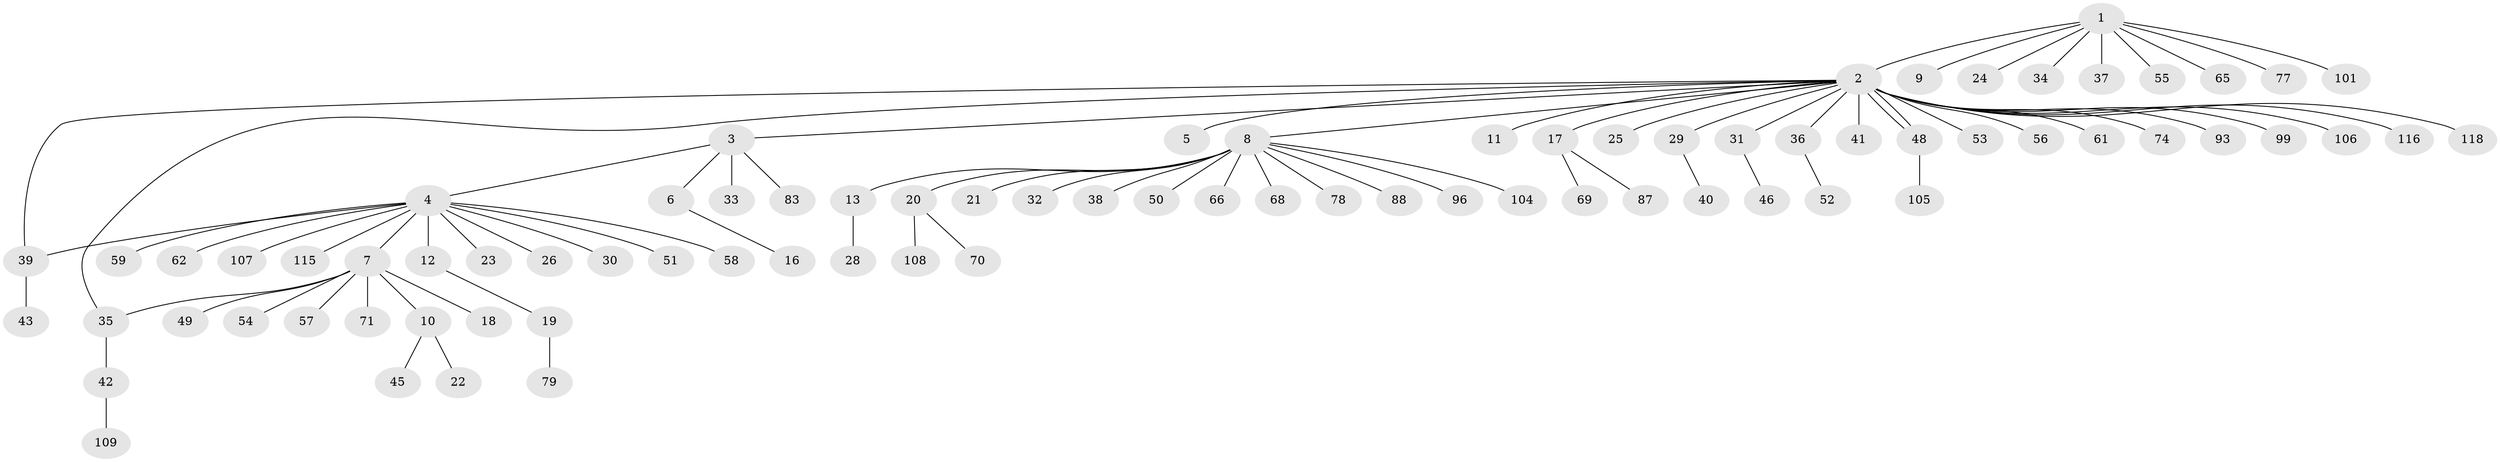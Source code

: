 // original degree distribution, {9: 0.01694915254237288, 24: 0.00847457627118644, 5: 0.01694915254237288, 13: 0.00847457627118644, 1: 0.6779661016949152, 2: 0.15254237288135594, 8: 0.01694915254237288, 3: 0.06779661016949153, 4: 0.025423728813559324, 7: 0.00847457627118644}
// Generated by graph-tools (version 1.1) at 2025/18/03/04/25 18:18:20]
// undirected, 82 vertices, 84 edges
graph export_dot {
graph [start="1"]
  node [color=gray90,style=filled];
  1;
  2;
  3;
  4;
  5;
  6;
  7;
  8 [super="+14+47+15+67+84"];
  9;
  10;
  11 [super="+102+113+73"];
  12 [super="+72+114"];
  13;
  16;
  17 [super="+27"];
  18 [super="+76"];
  19;
  20;
  21;
  22;
  23;
  24;
  25 [super="+91"];
  26;
  28;
  29;
  30 [super="+75+44"];
  31 [super="+110"];
  32;
  33;
  34;
  35 [super="+64+80+100+111+94+86"];
  36 [super="+112"];
  37;
  38;
  39;
  40;
  41;
  42;
  43;
  45;
  46;
  48;
  49;
  50;
  51;
  52 [super="+63"];
  53;
  54;
  55;
  56 [super="+82"];
  57 [super="+89+90"];
  58 [super="+97"];
  59;
  61;
  62 [super="+85"];
  65 [super="+98"];
  66;
  68;
  69;
  70;
  71;
  74;
  77;
  78;
  79;
  83;
  87;
  88 [super="+117"];
  93;
  96;
  99;
  101;
  104;
  105;
  106;
  107;
  108;
  109;
  115;
  116;
  118;
  1 -- 2;
  1 -- 9;
  1 -- 24;
  1 -- 34;
  1 -- 37;
  1 -- 55;
  1 -- 65;
  1 -- 77;
  1 -- 101;
  2 -- 3;
  2 -- 5;
  2 -- 8;
  2 -- 11;
  2 -- 17;
  2 -- 25;
  2 -- 29;
  2 -- 31;
  2 -- 35;
  2 -- 36;
  2 -- 39;
  2 -- 41;
  2 -- 48;
  2 -- 48;
  2 -- 53;
  2 -- 56;
  2 -- 61;
  2 -- 74;
  2 -- 93;
  2 -- 99;
  2 -- 106;
  2 -- 116;
  2 -- 118;
  3 -- 4;
  3 -- 6;
  3 -- 33;
  3 -- 83;
  4 -- 7;
  4 -- 12;
  4 -- 23;
  4 -- 26;
  4 -- 30;
  4 -- 39;
  4 -- 51;
  4 -- 58;
  4 -- 59;
  4 -- 62;
  4 -- 107;
  4 -- 115;
  6 -- 16;
  7 -- 10;
  7 -- 18;
  7 -- 35;
  7 -- 49;
  7 -- 54;
  7 -- 57;
  7 -- 71;
  8 -- 13;
  8 -- 20;
  8 -- 96;
  8 -- 66;
  8 -- 50;
  8 -- 68;
  8 -- 21;
  8 -- 78;
  8 -- 32;
  8 -- 38;
  8 -- 88;
  8 -- 104;
  10 -- 22;
  10 -- 45;
  12 -- 19;
  13 -- 28;
  17 -- 69;
  17 -- 87;
  19 -- 79;
  20 -- 70;
  20 -- 108;
  29 -- 40;
  31 -- 46;
  35 -- 42;
  36 -- 52;
  39 -- 43;
  42 -- 109;
  48 -- 105;
}
